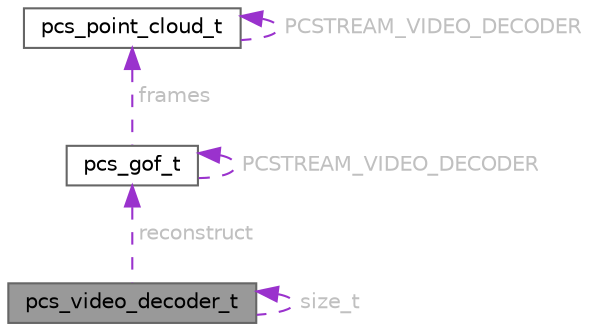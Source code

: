 digraph "pcs_video_decoder_t"
{
 // LATEX_PDF_SIZE
  bgcolor="transparent";
  edge [fontname=Helvetica,fontsize=10,labelfontname=Helvetica,labelfontsize=10];
  node [fontname=Helvetica,fontsize=10,shape=box,height=0.2,width=0.4];
  Node1 [id="Node000001",label="pcs_video_decoder_t",height=0.2,width=0.4,color="gray40", fillcolor="grey60", style="filled", fontcolor="black",tooltip=" "];
  Node2 -> Node1 [id="edge1_Node000001_Node000002",dir="back",color="darkorchid3",style="dashed",tooltip=" ",label=" reconstruct",fontcolor="grey" ];
  Node2 [id="Node000002",label="pcs_gof_t",height=0.2,width=0.4,color="gray40", fillcolor="white", style="filled",URL="$structpcs__gof__t.html",tooltip="Structure represents a group of frames."];
  Node3 -> Node2 [id="edge2_Node000002_Node000003",dir="back",color="darkorchid3",style="dashed",tooltip=" ",label=" frames",fontcolor="grey" ];
  Node3 [id="Node000003",label="pcs_point_cloud_t",height=0.2,width=0.4,color="gray40", fillcolor="white", style="filled",URL="$structpcs__point__cloud__t.html",tooltip=" "];
  Node3 -> Node3 [id="edge3_Node000003_Node000003",dir="back",color="darkorchid3",style="dashed",tooltip=" ",label=" PCSTREAM_VIDEO_DECODER",fontcolor="grey" ];
  Node2 -> Node2 [id="edge4_Node000002_Node000002",dir="back",color="darkorchid3",style="dashed",tooltip=" ",label=" PCSTREAM_VIDEO_DECODER",fontcolor="grey" ];
  Node1 -> Node1 [id="edge5_Node000001_Node000001",dir="back",color="darkorchid3",style="dashed",tooltip=" ",label=" size_t",fontcolor="grey" ];
}
